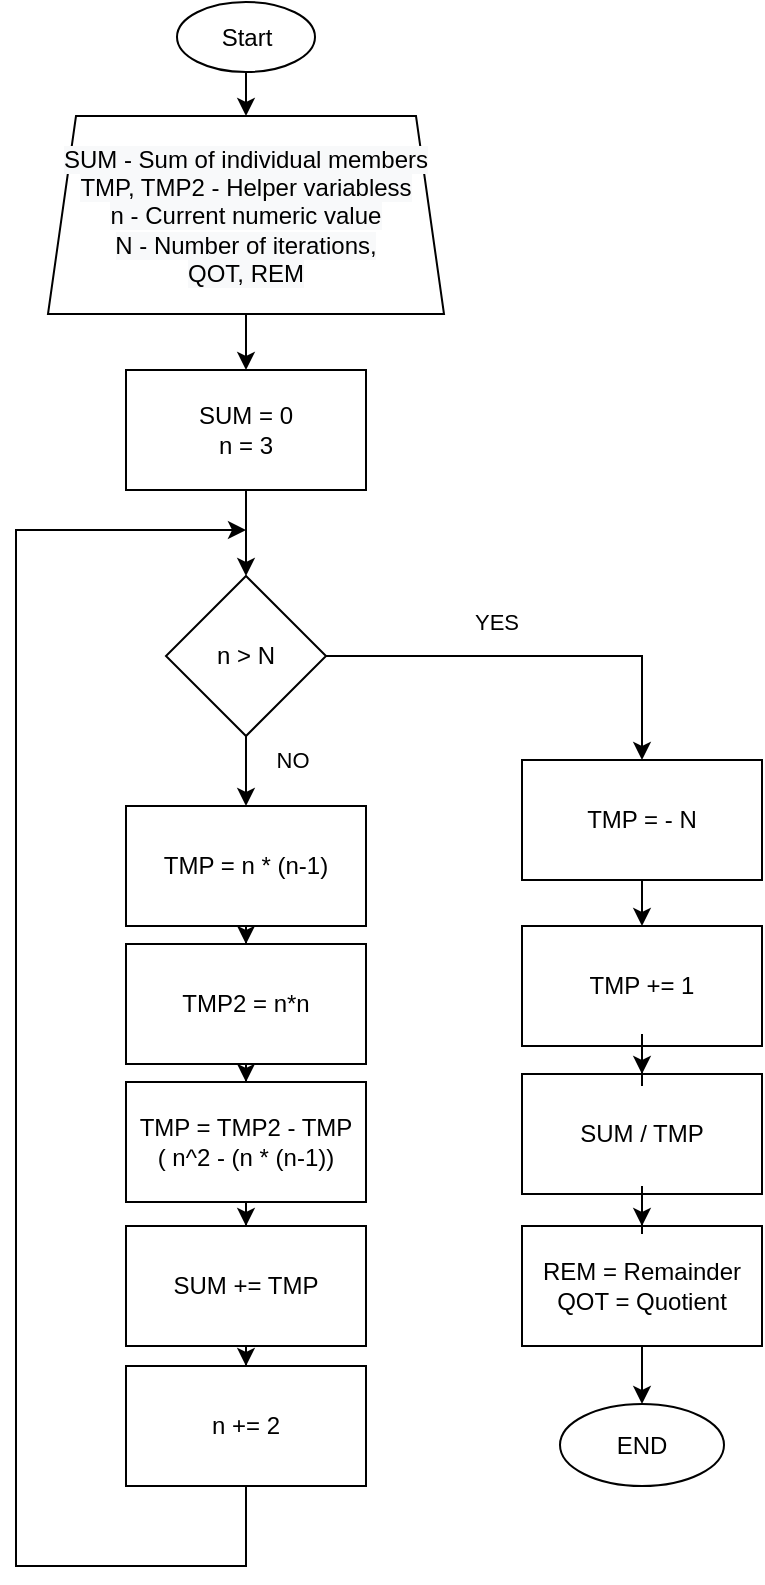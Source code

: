 <mxfile version="15.2.7" type="device"><diagram id="C5RBs43oDa-KdzZeNtuy" name="Page-1"><mxGraphModel dx="1086" dy="816" grid="1" gridSize="23" guides="1" tooltips="1" connect="1" arrows="1" fold="1" page="1" pageScale="1" pageWidth="827" pageHeight="1169" background="none" math="0" shadow="0"><root><mxCell id="WIyWlLk6GJQsqaUBKTNV-0"/><mxCell id="WIyWlLk6GJQsqaUBKTNV-1" parent="WIyWlLk6GJQsqaUBKTNV-0"/><mxCell id="hdeStn8ANW1iv4tgSR57-38" value="" style="edgeStyle=orthogonalEdgeStyle;rounded=0;orthogonalLoop=1;jettySize=auto;html=1;" parent="WIyWlLk6GJQsqaUBKTNV-1" source="hdeStn8ANW1iv4tgSR57-0" target="hdeStn8ANW1iv4tgSR57-5" edge="1"><mxGeometry relative="1" as="geometry"/></mxCell><mxCell id="hdeStn8ANW1iv4tgSR57-0" value="Start" style="ellipse;whiteSpace=wrap;html=1;" parent="WIyWlLk6GJQsqaUBKTNV-1" vertex="1"><mxGeometry x="333.5" y="23" width="69" height="35" as="geometry"/></mxCell><mxCell id="hdeStn8ANW1iv4tgSR57-16" style="edgeStyle=orthogonalEdgeStyle;rounded=0;orthogonalLoop=1;jettySize=auto;html=1;exitX=0.5;exitY=1;exitDx=0;exitDy=0;entryX=0.5;entryY=0;entryDx=0;entryDy=0;" parent="WIyWlLk6GJQsqaUBKTNV-1" source="hdeStn8ANW1iv4tgSR57-5" target="hdeStn8ANW1iv4tgSR57-15" edge="1"><mxGeometry relative="1" as="geometry"/></mxCell><mxCell id="hdeStn8ANW1iv4tgSR57-5" value="&lt;span style=&quot;background-color: rgb(248 , 249 , 250)&quot;&gt;SUM - Sum of individual members&lt;br&gt;TMP, TMP2 - Helper variabless&lt;br&gt;n - Current numeric value&lt;br&gt;N - Number of iterations,&lt;br&gt;QOT, REM&lt;br&gt;&lt;/span&gt;" style="shape=trapezoid;perimeter=trapezoidPerimeter;whiteSpace=wrap;html=1;fixedSize=1;rotation=0;size=14;" parent="WIyWlLk6GJQsqaUBKTNV-1" vertex="1"><mxGeometry x="269" y="80" width="198" height="99" as="geometry"/></mxCell><mxCell id="hdeStn8ANW1iv4tgSR57-27" value="NO" style="edgeStyle=orthogonalEdgeStyle;rounded=0;orthogonalLoop=1;jettySize=auto;html=1;exitX=0.5;exitY=1;exitDx=0;exitDy=0;entryX=0.5;entryY=0;entryDx=0;entryDy=0;" parent="WIyWlLk6GJQsqaUBKTNV-1" source="hdeStn8ANW1iv4tgSR57-10" target="hdeStn8ANW1iv4tgSR57-19" edge="1"><mxGeometry x="-0.314" y="23" relative="1" as="geometry"><mxPoint as="offset"/></mxGeometry></mxCell><mxCell id="hdeStn8ANW1iv4tgSR57-28" value="YES" style="edgeStyle=orthogonalEdgeStyle;rounded=0;orthogonalLoop=1;jettySize=auto;html=1;exitX=1;exitY=0.5;exitDx=0;exitDy=0;entryX=0.5;entryY=0;entryDx=0;entryDy=0;" parent="WIyWlLk6GJQsqaUBKTNV-1" source="hdeStn8ANW1iv4tgSR57-10" target="hdeStn8ANW1iv4tgSR57-29" edge="1"><mxGeometry x="-0.19" y="17" relative="1" as="geometry"><mxPoint x="598" y="402" as="targetPoint"/><mxPoint as="offset"/></mxGeometry></mxCell><mxCell id="hdeStn8ANW1iv4tgSR57-10" value="n &amp;gt; N" style="rhombus;whiteSpace=wrap;html=1;" parent="WIyWlLk6GJQsqaUBKTNV-1" vertex="1"><mxGeometry x="328" y="310" width="80" height="80" as="geometry"/></mxCell><mxCell id="hdeStn8ANW1iv4tgSR57-17" style="edgeStyle=orthogonalEdgeStyle;rounded=0;orthogonalLoop=1;jettySize=auto;html=1;exitX=0.5;exitY=1;exitDx=0;exitDy=0;entryX=0.5;entryY=0;entryDx=0;entryDy=0;" parent="WIyWlLk6GJQsqaUBKTNV-1" source="hdeStn8ANW1iv4tgSR57-15" target="hdeStn8ANW1iv4tgSR57-10" edge="1"><mxGeometry relative="1" as="geometry"/></mxCell><mxCell id="hdeStn8ANW1iv4tgSR57-15" value="SUM = 0&lt;br&gt;n = 3" style="rounded=0;whiteSpace=wrap;html=1;" parent="WIyWlLk6GJQsqaUBKTNV-1" vertex="1"><mxGeometry x="308" y="207" width="120" height="60" as="geometry"/></mxCell><mxCell id="hdeStn8ANW1iv4tgSR57-20" style="edgeStyle=orthogonalEdgeStyle;rounded=0;orthogonalLoop=1;jettySize=auto;html=1;exitX=0.5;exitY=1;exitDx=0;exitDy=0;" parent="WIyWlLk6GJQsqaUBKTNV-1" source="hdeStn8ANW1iv4tgSR57-19" target="hdeStn8ANW1iv4tgSR57-21" edge="1"><mxGeometry relative="1" as="geometry"><mxPoint x="561" y="586" as="targetPoint"/></mxGeometry></mxCell><mxCell id="hdeStn8ANW1iv4tgSR57-19" value="TMP = n * (n-1)" style="rounded=0;whiteSpace=wrap;html=1;" parent="WIyWlLk6GJQsqaUBKTNV-1" vertex="1"><mxGeometry x="308" y="425" width="120" height="60" as="geometry"/></mxCell><mxCell id="hdeStn8ANW1iv4tgSR57-23" value="" style="edgeStyle=orthogonalEdgeStyle;rounded=0;orthogonalLoop=1;jettySize=auto;html=1;" parent="WIyWlLk6GJQsqaUBKTNV-1" source="hdeStn8ANW1iv4tgSR57-21" target="hdeStn8ANW1iv4tgSR57-22" edge="1"><mxGeometry relative="1" as="geometry"/></mxCell><mxCell id="hdeStn8ANW1iv4tgSR57-21" value="TMP2 = n*n" style="rounded=0;whiteSpace=wrap;html=1;" parent="WIyWlLk6GJQsqaUBKTNV-1" vertex="1"><mxGeometry x="308" y="494" width="120" height="60" as="geometry"/></mxCell><mxCell id="hdeStn8ANW1iv4tgSR57-25" value="" style="edgeStyle=orthogonalEdgeStyle;rounded=0;orthogonalLoop=1;jettySize=auto;html=1;" parent="WIyWlLk6GJQsqaUBKTNV-1" source="hdeStn8ANW1iv4tgSR57-22" target="hdeStn8ANW1iv4tgSR57-24" edge="1"><mxGeometry relative="1" as="geometry"/></mxCell><mxCell id="hdeStn8ANW1iv4tgSR57-22" value="TMP = TMP2 - TMP&lt;br&gt;( n^2 - (n * (n-1))" style="whiteSpace=wrap;html=1;rounded=0;" parent="WIyWlLk6GJQsqaUBKTNV-1" vertex="1"><mxGeometry x="308" y="563" width="120" height="60" as="geometry"/></mxCell><mxCell id="hdeStn8ANW1iv4tgSR57-26" style="edgeStyle=orthogonalEdgeStyle;rounded=0;orthogonalLoop=1;jettySize=auto;html=1;exitX=0.5;exitY=1;exitDx=0;exitDy=0;" parent="WIyWlLk6GJQsqaUBKTNV-1" source="xHA2epKl7UVYuoA0_jL_-0" edge="1"><mxGeometry relative="1" as="geometry"><mxPoint x="368" y="287" as="targetPoint"/><Array as="points"><mxPoint x="368" y="805"/><mxPoint x="253" y="805"/><mxPoint x="253" y="287"/></Array><mxPoint x="253" y="851" as="sourcePoint"/></mxGeometry></mxCell><mxCell id="xHA2epKl7UVYuoA0_jL_-1" value="" style="edgeStyle=orthogonalEdgeStyle;rounded=0;orthogonalLoop=1;jettySize=auto;html=1;" parent="WIyWlLk6GJQsqaUBKTNV-1" source="hdeStn8ANW1iv4tgSR57-24" target="xHA2epKl7UVYuoA0_jL_-0" edge="1"><mxGeometry relative="1" as="geometry"/></mxCell><mxCell id="hdeStn8ANW1iv4tgSR57-24" value="SUM += TMP" style="whiteSpace=wrap;html=1;rounded=0;" parent="WIyWlLk6GJQsqaUBKTNV-1" vertex="1"><mxGeometry x="308" y="635" width="120" height="60" as="geometry"/></mxCell><mxCell id="hdeStn8ANW1iv4tgSR57-40" value="" style="group;fillColor=none;strokeColor=none;" parent="WIyWlLk6GJQsqaUBKTNV-1" vertex="1" connectable="0"><mxGeometry x="506" y="402" width="120" height="363" as="geometry"/></mxCell><mxCell id="hdeStn8ANW1iv4tgSR57-29" value="TMP = - N" style="rounded=0;whiteSpace=wrap;html=1;" parent="hdeStn8ANW1iv4tgSR57-40" vertex="1"><mxGeometry width="120" height="60" as="geometry"/></mxCell><mxCell id="hdeStn8ANW1iv4tgSR57-31" value="TMP += 1" style="rounded=0;whiteSpace=wrap;html=1;" parent="hdeStn8ANW1iv4tgSR57-40" vertex="1"><mxGeometry y="83" width="120" height="60" as="geometry"/></mxCell><mxCell id="hdeStn8ANW1iv4tgSR57-30" style="edgeStyle=orthogonalEdgeStyle;rounded=0;orthogonalLoop=1;jettySize=auto;html=1;exitX=0.5;exitY=1;exitDx=0;exitDy=0;" parent="hdeStn8ANW1iv4tgSR57-40" source="hdeStn8ANW1iv4tgSR57-29" target="hdeStn8ANW1iv4tgSR57-31" edge="1"><mxGeometry relative="1" as="geometry"><mxPoint x="60" y="92" as="targetPoint"/></mxGeometry></mxCell><mxCell id="hdeStn8ANW1iv4tgSR57-32" value="SUM / TMP" style="whiteSpace=wrap;html=1;rounded=0;" parent="hdeStn8ANW1iv4tgSR57-40" vertex="1"><mxGeometry y="157" width="120" height="60" as="geometry"/></mxCell><mxCell id="hdeStn8ANW1iv4tgSR57-33" value="" style="edgeStyle=orthogonalEdgeStyle;rounded=0;orthogonalLoop=1;jettySize=auto;html=1;" parent="hdeStn8ANW1iv4tgSR57-40" source="hdeStn8ANW1iv4tgSR57-31" target="hdeStn8ANW1iv4tgSR57-32" edge="1"><mxGeometry relative="1" as="geometry"/></mxCell><mxCell id="hdeStn8ANW1iv4tgSR57-34" value="REM = Remainder&lt;br&gt;QOT = Quotient" style="whiteSpace=wrap;html=1;rounded=0;" parent="hdeStn8ANW1iv4tgSR57-40" vertex="1"><mxGeometry y="233" width="120" height="60" as="geometry"/></mxCell><mxCell id="hdeStn8ANW1iv4tgSR57-35" value="" style="edgeStyle=orthogonalEdgeStyle;rounded=0;orthogonalLoop=1;jettySize=auto;html=1;" parent="hdeStn8ANW1iv4tgSR57-40" source="hdeStn8ANW1iv4tgSR57-32" target="hdeStn8ANW1iv4tgSR57-34" edge="1"><mxGeometry relative="1" as="geometry"/></mxCell><mxCell id="hdeStn8ANW1iv4tgSR57-36" value="END" style="ellipse;whiteSpace=wrap;html=1;rounded=0;" parent="hdeStn8ANW1iv4tgSR57-40" vertex="1"><mxGeometry x="19" y="322" width="82" height="41" as="geometry"/></mxCell><mxCell id="hdeStn8ANW1iv4tgSR57-37" value="" style="edgeStyle=orthogonalEdgeStyle;rounded=0;orthogonalLoop=1;jettySize=auto;html=1;" parent="hdeStn8ANW1iv4tgSR57-40" source="hdeStn8ANW1iv4tgSR57-34" target="hdeStn8ANW1iv4tgSR57-36" edge="1"><mxGeometry relative="1" as="geometry"/></mxCell><mxCell id="xHA2epKl7UVYuoA0_jL_-0" value="n += 2" style="whiteSpace=wrap;html=1;rounded=0;" parent="WIyWlLk6GJQsqaUBKTNV-1" vertex="1"><mxGeometry x="308" y="705" width="120" height="60" as="geometry"/></mxCell></root></mxGraphModel></diagram></mxfile>